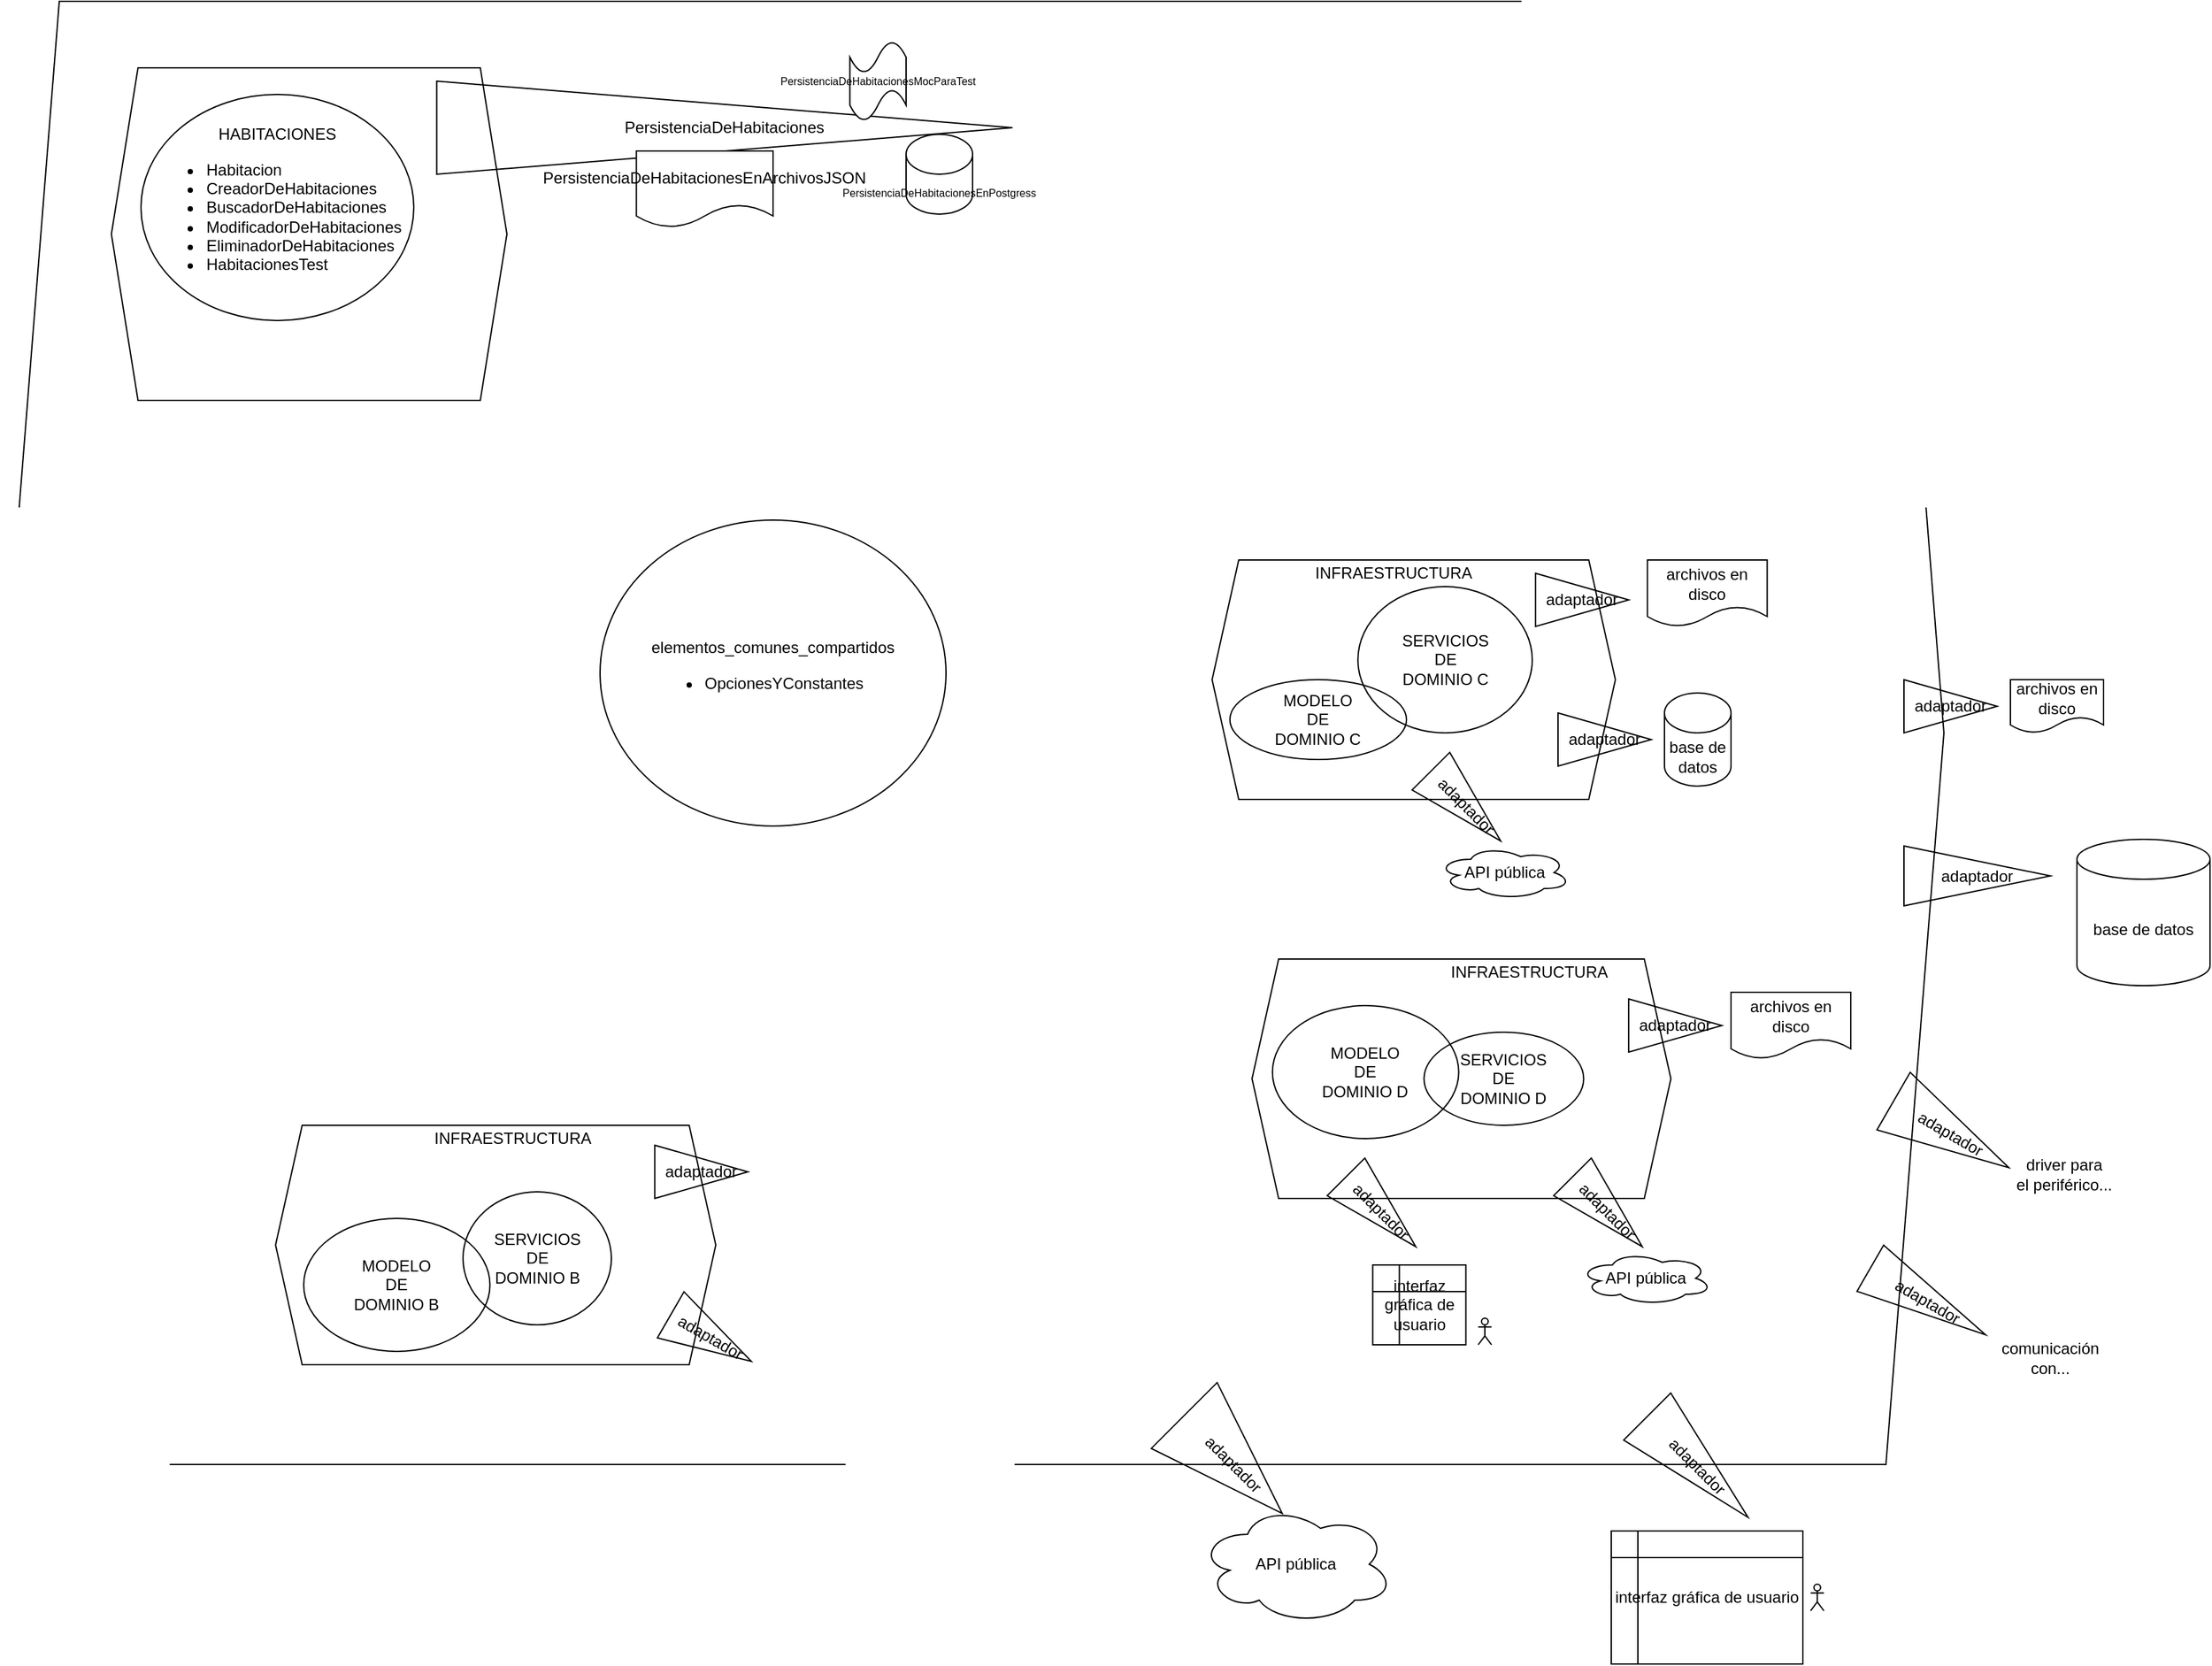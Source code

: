 <mxfile version="17.4.2" type="device"><diagram id="fawb_1DToHHd8euyWrso" name="Page-1"><mxGraphModel dx="1929" dy="1996" grid="1" gridSize="10" guides="1" tooltips="1" connect="1" arrows="1" fold="1" page="1" pageScale="1" pageWidth="827" pageHeight="1169" math="0" shadow="0"><root><mxCell id="0"/><mxCell id="1" parent="0"/><mxCell id="zOpKQJy59Za6-RHagnoH-43" value="" style="shape=hexagon;perimeter=hexagonPerimeter2;whiteSpace=wrap;html=1;fixedSize=1;fillColor=none;size=43.56;" parent="1" vertex="1"><mxGeometry x="-170" y="-90" width="1460" height="1100" as="geometry"/></mxCell><mxCell id="zOpKQJy59Za6-RHagnoH-1" value="" style="shape=hexagon;perimeter=hexagonPerimeter2;whiteSpace=wrap;html=1;fixedSize=1;fillColor=none;" parent="1" vertex="1"><mxGeometry x="-87.28" y="-40" width="297.28" height="250" as="geometry"/></mxCell><mxCell id="zOpKQJy59Za6-RHagnoH-12" value="" style="shape=hexagon;perimeter=hexagonPerimeter2;whiteSpace=wrap;html=1;fixedSize=1;fillColor=none;" parent="1" vertex="1"><mxGeometry x="36.11" y="755" width="330.86" height="180" as="geometry"/></mxCell><mxCell id="zOpKQJy59Za6-RHagnoH-3" value="" style="shape=hexagon;perimeter=hexagonPerimeter2;whiteSpace=wrap;html=1;fixedSize=1;fillColor=none;" parent="1" vertex="1"><mxGeometry x="740" y="330" width="303.1" height="180" as="geometry"/></mxCell><mxCell id="9BcdYIsxv-biDYo2QqQj-2" value="SERVICIOS&lt;br&gt;DE&lt;br&gt;DOMINIO D" style="ellipse;whiteSpace=wrap;html=1;fillColor=none;" parent="1" vertex="1"><mxGeometry x="899.25" y="685" width="120" height="70" as="geometry"/></mxCell><mxCell id="9BcdYIsxv-biDYo2QqQj-7" value="adaptador" style="triangle;whiteSpace=wrap;html=1;fillColor=none;" parent="1" vertex="1"><mxGeometry x="1260" y="545" width="110" height="45" as="geometry"/></mxCell><mxCell id="9BcdYIsxv-biDYo2QqQj-8" value="base de datos" style="shape=cylinder3;whiteSpace=wrap;html=1;boundedLbl=1;backgroundOutline=1;size=15;fillColor=none;" parent="1" vertex="1"><mxGeometry x="1390" y="540" width="100" height="110" as="geometry"/></mxCell><mxCell id="9BcdYIsxv-biDYo2QqQj-15" value="interfaz gráfica de usuario" style="shape=internalStorage;whiteSpace=wrap;html=1;backgroundOutline=1;fillColor=none;" parent="1" vertex="1"><mxGeometry x="1040" y="1060" width="144" height="100" as="geometry"/></mxCell><mxCell id="9BcdYIsxv-biDYo2QqQj-16" value="&amp;nbsp;" style="shape=umlActor;verticalLabelPosition=bottom;verticalAlign=top;html=1;outlineConnect=0;fillColor=none;" parent="1" vertex="1"><mxGeometry x="1189.82" y="1100" width="10" height="20" as="geometry"/></mxCell><mxCell id="9BcdYIsxv-biDYo2QqQj-18" value="adaptador" style="triangle;whiteSpace=wrap;html=1;fillColor=none;rotation=45;" parent="1" vertex="1"><mxGeometry x="703.79" y="975" width="104.14" height="70" as="geometry"/></mxCell><mxCell id="9BcdYIsxv-biDYo2QqQj-19" value="API pública" style="ellipse;shape=cloud;whiteSpace=wrap;html=1;fillColor=none;" parent="1" vertex="1"><mxGeometry x="730" y="1040" width="146.42" height="90" as="geometry"/></mxCell><mxCell id="9BcdYIsxv-biDYo2QqQj-20" value="adaptador" style="triangle;whiteSpace=wrap;html=1;fillColor=none;" parent="1" vertex="1"><mxGeometry x="1260" y="420" width="70" height="40" as="geometry"/></mxCell><mxCell id="9BcdYIsxv-biDYo2QqQj-29" value="adaptador" style="triangle;whiteSpace=wrap;html=1;fillColor=none;rotation=30;" parent="1" vertex="1"><mxGeometry x="1227.99" y="867.5" width="100" height="40" as="geometry"/></mxCell><mxCell id="9BcdYIsxv-biDYo2QqQj-30" value="comunicación con..." style="text;html=1;strokeColor=none;fillColor=none;align=center;verticalAlign=middle;whiteSpace=wrap;rounded=0;" parent="1" vertex="1"><mxGeometry x="1350" y="920" width="40" height="20" as="geometry"/></mxCell><mxCell id="cleJ1Xr446QzX0gQGCqs-1" value="MODELO&lt;br&gt;DE&lt;br&gt;DOMINIO C" style="ellipse;whiteSpace=wrap;html=1;fillColor=none;" parent="1" vertex="1"><mxGeometry x="753.36" y="420" width="132.75" height="60" as="geometry"/></mxCell><mxCell id="cleJ1Xr446QzX0gQGCqs-2" value="SERVICIOS&lt;br&gt;DE&lt;br&gt;DOMINIO C" style="ellipse;whiteSpace=wrap;html=1;fillColor=none;" parent="1" vertex="1"><mxGeometry x="849.61" y="350" width="131" height="110" as="geometry"/></mxCell><mxCell id="cleJ1Xr446QzX0gQGCqs-3" value="HABITACIONES&lt;br&gt;&lt;ul&gt;&lt;li style=&quot;text-align: left&quot;&gt;Habitacion&lt;/li&gt;&lt;li style=&quot;text-align: left&quot;&gt;CreadorDeHabitaciones&lt;/li&gt;&lt;li style=&quot;text-align: left&quot;&gt;BuscadorDeHabitaciones&lt;/li&gt;&lt;li style=&quot;text-align: left&quot;&gt;ModificadorDeHabitaciones&lt;/li&gt;&lt;li style=&quot;text-align: left&quot;&gt;EliminadorDeHabitaciones&lt;/li&gt;&lt;li style=&quot;text-align: left&quot;&gt;HabitacionesTest&lt;/li&gt;&lt;/ul&gt;" style="ellipse;whiteSpace=wrap;html=1;fillColor=none;align=center;" parent="1" vertex="1"><mxGeometry x="-65.03" y="-20" width="205.03" height="170" as="geometry"/></mxCell><mxCell id="cleJ1Xr446QzX0gQGCqs-5" value="MODELO&lt;br&gt;DE&lt;br&gt;DOMINIO B" style="ellipse;whiteSpace=wrap;html=1;fillColor=none;" parent="1" vertex="1"><mxGeometry x="57.25" y="825" width="140" height="100" as="geometry"/></mxCell><mxCell id="cleJ1Xr446QzX0gQGCqs-6" value="SERVICIOS&lt;br&gt;DE&lt;br&gt;DOMINIO B" style="ellipse;whiteSpace=wrap;html=1;fillColor=none;" parent="1" vertex="1"><mxGeometry x="177" y="805" width="111.5" height="100" as="geometry"/></mxCell><mxCell id="cleJ1Xr446QzX0gQGCqs-8" value="&lt;div style=&quot;font-size: 12px&quot;&gt;&lt;span style=&quot;font-size: 12px&quot;&gt;elementos_comunes_compartidos&lt;/span&gt;&lt;/div&gt;&lt;ul style=&quot;font-size: 12px&quot;&gt;&lt;li style=&quot;text-align: left ; font-size: 12px&quot;&gt;OpcionesYConstantes&lt;/li&gt;&lt;/ul&gt;" style="ellipse;whiteSpace=wrap;html=1;fillColor=none;fontSize=12;align=center;" parent="1" vertex="1"><mxGeometry x="280" y="300" width="260" height="230" as="geometry"/></mxCell><mxCell id="cleJ1Xr446QzX0gQGCqs-16" value="adaptador" style="triangle;whiteSpace=wrap;html=1;fillColor=none;rotation=30;" parent="1" vertex="1"><mxGeometry x="1245.49" y="736.83" width="100" height="50" as="geometry"/></mxCell><mxCell id="cleJ1Xr446QzX0gQGCqs-17" value="driver para&lt;br&gt;el periférico..." style="text;html=1;strokeColor=none;fillColor=none;align=center;verticalAlign=middle;whiteSpace=wrap;rounded=0;" parent="1" vertex="1"><mxGeometry x="1340" y="786.83" width="81" height="10" as="geometry"/></mxCell><mxCell id="zOpKQJy59Za6-RHagnoH-4" value="INFRAESTRUCTURA" style="text;html=1;strokeColor=none;fillColor=none;align=center;verticalAlign=middle;whiteSpace=wrap;rounded=0;" parent="1" vertex="1"><mxGeometry x="776.42" y="330" width="200.86" height="20" as="geometry"/></mxCell><mxCell id="zOpKQJy59Za6-RHagnoH-6" value="INFRAESTRUCTURA" style="text;html=1;strokeColor=none;fillColor=none;align=center;verticalAlign=middle;whiteSpace=wrap;rounded=0;" parent="1" vertex="1"><mxGeometry x="113.61" y="755" width="200.86" height="20" as="geometry"/></mxCell><mxCell id="zOpKQJy59Za6-RHagnoH-10" value="MODELO&lt;br&gt;DE&lt;br&gt;DOMINIO D" style="ellipse;whiteSpace=wrap;html=1;fillColor=none;" parent="1" vertex="1"><mxGeometry x="785.36" y="665" width="140" height="100" as="geometry"/></mxCell><mxCell id="zOpKQJy59Za6-RHagnoH-13" value="" style="shape=hexagon;perimeter=hexagonPerimeter2;whiteSpace=wrap;html=1;fixedSize=1;fillColor=none;" parent="1" vertex="1"><mxGeometry x="770" y="630" width="314.82" height="180" as="geometry"/></mxCell><mxCell id="zOpKQJy59Za6-RHagnoH-14" value="INFRAESTRUCTURA" style="text;html=1;strokeColor=none;fillColor=none;align=center;verticalAlign=middle;whiteSpace=wrap;rounded=0;" parent="1" vertex="1"><mxGeometry x="878.28" y="630" width="200.86" height="20" as="geometry"/></mxCell><mxCell id="zOpKQJy59Za6-RHagnoH-15" value="adaptador" style="triangle;whiteSpace=wrap;html=1;fillColor=none;" parent="1" vertex="1"><mxGeometry x="983.1" y="340" width="70" height="40" as="geometry"/></mxCell><mxCell id="zOpKQJy59Za6-RHagnoH-17" value="PersistenciaDeHabitaciones" style="triangle;whiteSpace=wrap;html=1;fillColor=none;" parent="1" vertex="1"><mxGeometry x="157.25" y="-30" width="432.75" height="70" as="geometry"/></mxCell><mxCell id="zOpKQJy59Za6-RHagnoH-20" value="adaptador" style="triangle;whiteSpace=wrap;html=1;fillColor=none;" parent="1" vertex="1"><mxGeometry x="1000" y="445" width="70" height="40" as="geometry"/></mxCell><mxCell id="zOpKQJy59Za6-RHagnoH-21" value="base de datos" style="shape=cylinder3;whiteSpace=wrap;html=1;boundedLbl=1;backgroundOutline=1;size=15;fillColor=none;" parent="1" vertex="1"><mxGeometry x="1080" y="430" width="50" height="70" as="geometry"/></mxCell><mxCell id="zOpKQJy59Za6-RHagnoH-22" value="adaptador" style="triangle;whiteSpace=wrap;html=1;fillColor=none;rotation=45;" parent="1" vertex="1"><mxGeometry x="1051.3" y="986.85" width="107.19" height="50" as="geometry"/></mxCell><mxCell id="zOpKQJy59Za6-RHagnoH-26" value="adaptador" style="triangle;whiteSpace=wrap;html=1;fillColor=none;" parent="1" vertex="1"><mxGeometry x="321.14" y="770" width="70" height="40" as="geometry"/></mxCell><mxCell id="zOpKQJy59Za6-RHagnoH-28" value="adaptador" style="triangle;whiteSpace=wrap;html=1;fillColor=none;rotation=45;" parent="1" vertex="1"><mxGeometry x="893.6" y="495" width="74.14" height="40" as="geometry"/></mxCell><mxCell id="zOpKQJy59Za6-RHagnoH-29" value="API pública" style="ellipse;shape=cloud;whiteSpace=wrap;html=1;fillColor=none;" parent="1" vertex="1"><mxGeometry x="909.5" y="545" width="100" height="40" as="geometry"/></mxCell><mxCell id="zOpKQJy59Za6-RHagnoH-32" value="interfaz gráfica de usuario" style="shape=internalStorage;whiteSpace=wrap;html=1;backgroundOutline=1;fillColor=none;" parent="1" vertex="1"><mxGeometry x="860.73" y="860" width="70" height="60" as="geometry"/></mxCell><mxCell id="zOpKQJy59Za6-RHagnoH-33" value="&amp;nbsp;" style="shape=umlActor;verticalLabelPosition=bottom;verticalAlign=top;html=1;outlineConnect=0;fillColor=none;" parent="1" vertex="1"><mxGeometry x="940" y="900" width="10" height="20" as="geometry"/></mxCell><mxCell id="zOpKQJy59Za6-RHagnoH-34" value="adaptador" style="triangle;whiteSpace=wrap;html=1;fillColor=none;rotation=45;" parent="1" vertex="1"><mxGeometry x="829.78" y="800" width="74.14" height="40" as="geometry"/></mxCell><mxCell id="zOpKQJy59Za6-RHagnoH-35" value="adaptador" style="triangle;whiteSpace=wrap;html=1;fillColor=none;rotation=45;" parent="1" vertex="1"><mxGeometry x="1000" y="800" width="74.14" height="40" as="geometry"/></mxCell><mxCell id="zOpKQJy59Za6-RHagnoH-36" value="API pública" style="ellipse;shape=cloud;whiteSpace=wrap;html=1;fillColor=none;" parent="1" vertex="1"><mxGeometry x="1015.9" y="850" width="100" height="40" as="geometry"/></mxCell><mxCell id="zOpKQJy59Za6-RHagnoH-37" value="adaptador" style="triangle;whiteSpace=wrap;html=1;fillColor=none;" parent="1" vertex="1"><mxGeometry x="1053.1" y="660" width="70" height="40" as="geometry"/></mxCell><mxCell id="zOpKQJy59Za6-RHagnoH-41" value="adaptador" style="triangle;whiteSpace=wrap;html=1;fillColor=none;rotation=30;" parent="1" vertex="1"><mxGeometry x="328.39" y="895" width="70" height="40" as="geometry"/></mxCell><mxCell id="FYol5Dj7dogtdcJNCWv0-2" value="&lt;font style=&quot;font-size: 8px&quot;&gt;PersistenciaDeHabitacionesEnPostgress&lt;/font&gt;" style="shape=cylinder3;whiteSpace=wrap;html=1;boundedLbl=1;backgroundOutline=1;size=15;fillColor=none;" parent="1" vertex="1"><mxGeometry x="510" y="10" width="50" height="60" as="geometry"/></mxCell><mxCell id="FYol5Dj7dogtdcJNCWv0-3" value="&lt;span&gt;PersistenciaDeHabitacionesEnArchivosJSON&lt;/span&gt;" style="shape=document;whiteSpace=wrap;html=1;boundedLbl=1;" parent="1" vertex="1"><mxGeometry x="307.28" y="22.5" width="102.72" height="57.5" as="geometry"/></mxCell><mxCell id="FYol5Dj7dogtdcJNCWv0-4" value="&lt;span style=&quot;font-size: 8px;&quot;&gt;PersistenciaDeHabitacionesMocParaTest&lt;/span&gt;" style="shape=tape;whiteSpace=wrap;html=1;fontSize=8;" parent="1" vertex="1"><mxGeometry x="467.75" y="-60" width="42.25" height="60" as="geometry"/></mxCell><mxCell id="FYol5Dj7dogtdcJNCWv0-5" value="&lt;span&gt;archivos en disco&lt;/span&gt;" style="shape=document;whiteSpace=wrap;html=1;boundedLbl=1;fontSize=12;" parent="1" vertex="1"><mxGeometry x="1067.19" y="330" width="90" height="50" as="geometry"/></mxCell><mxCell id="FYol5Dj7dogtdcJNCWv0-6" value="&lt;span&gt;archivos en disco&lt;/span&gt;" style="shape=document;whiteSpace=wrap;html=1;boundedLbl=1;fontSize=12;" parent="1" vertex="1"><mxGeometry x="1340" y="420" width="70" height="40" as="geometry"/></mxCell><mxCell id="FYol5Dj7dogtdcJNCWv0-7" value="&lt;span&gt;archivos en disco&lt;/span&gt;" style="shape=document;whiteSpace=wrap;html=1;boundedLbl=1;fontSize=12;" parent="1" vertex="1"><mxGeometry x="1130" y="655" width="90" height="50" as="geometry"/></mxCell></root></mxGraphModel></diagram></mxfile>